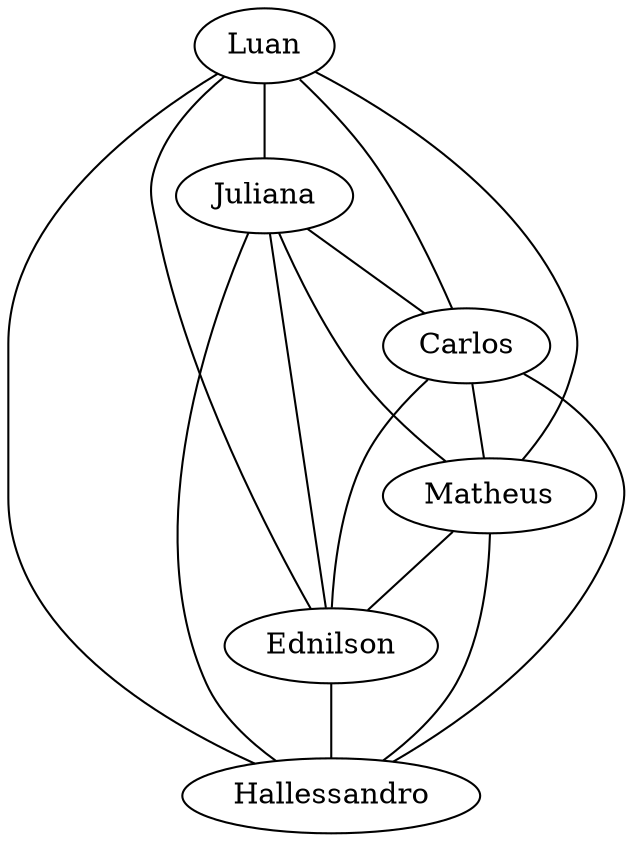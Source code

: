 graph tsi6par20171 {
    luan [label="Luan"];
    juliana [label="Juliana"];
    carlos [label="Carlos"];
    matheus [label="Matheus"];
    ednilson [label="Ednilson"];
    hallessandro [label="Hallessandro"];
    
    luan -- juliana;
    luan -- carlos;
    luan -- matheus;
    luan -- ednilson;
    luan -- hallessandro;
    juliana -- carlos;
    juliana -- matheus;
    juliana -- ednilson;
    juliana -- hallessandro;
    carlos -- matheus;
    carlos -- ednilson;
    carlos -- hallessandro;
    matheus -- ednilson;
    matheus -- hallessandro;
    ednilson -- hallessandro;
}
